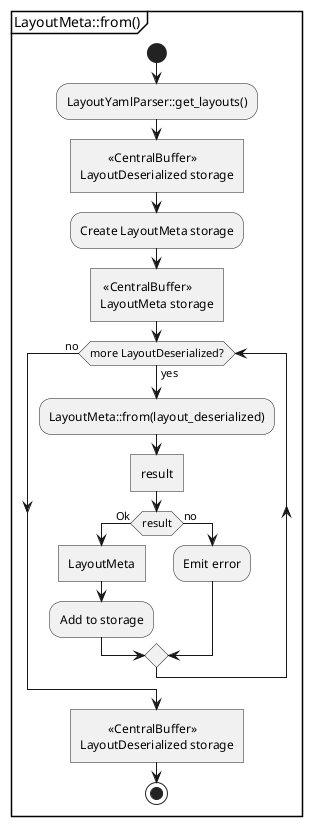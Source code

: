 @startuml layout_meta_from
partition "LayoutMeta::from()"{
  
  start
  :LayoutYamlParser::get_layouts();
  :         <<CentralBuffer>>
  LayoutDeserialized storage]

  :Create LayoutMeta storage;
  : <<CentralBuffer>>
  LayoutMeta storage]
  while (more LayoutDeserialized?) is (yes)
    :LayoutMeta::from(layout_deserialized);
    :result]
    if (result) then (Ok)
    :LayoutMeta]
    :Add to storage;
    else (no)
        :Emit error;
    endif
  endwhile (no)

  :         <<CentralBuffer>>
  LayoutDeserialized storage]

  stop
}
@enduml